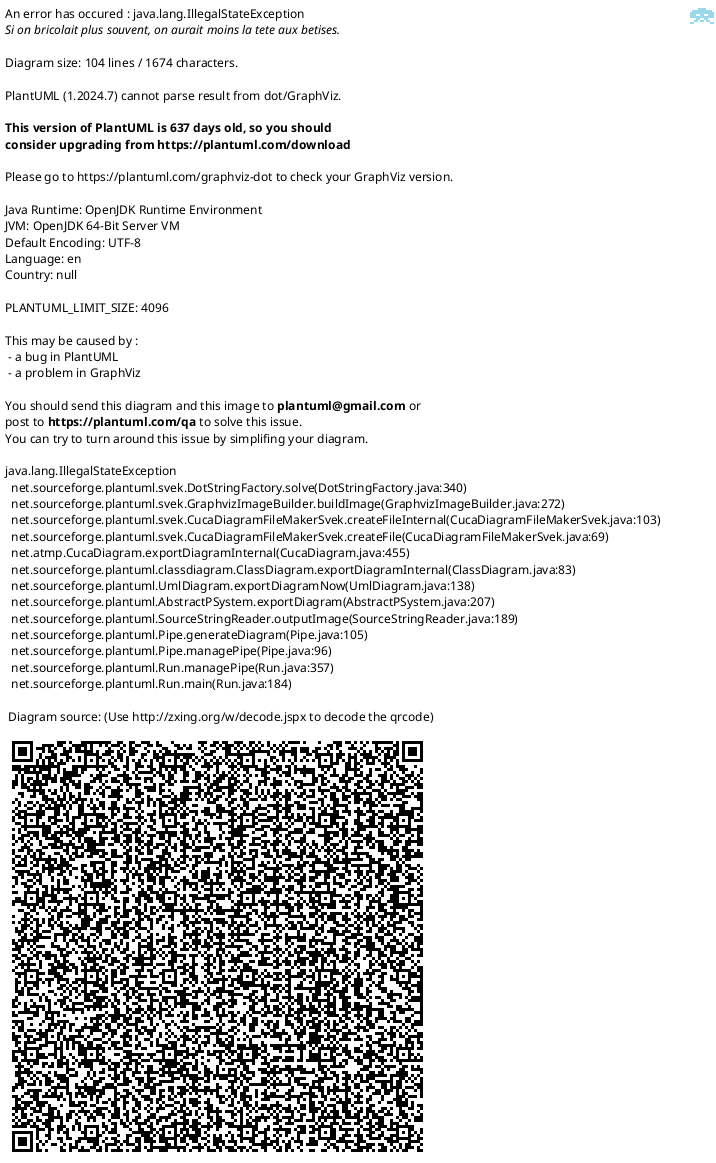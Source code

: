 @startuml
hide circle
skinparam Linetype ortho
skinparam Ranksep 60
skinparam Nodesep 100

entity User {
    * id: <<uuid>>
    ---
    * userName: string
    * email: string
    * createdAt: timestamp
    * hashedPassword: string
    * salt: string
    deletedAt: timestamp
}

entity Course{
    * id: <<uuid>>
    ---
    * teacher: <<FK>>
    * faculty: <<FK>>
    * description: string
    * name: string
    * registrationStart: timestamp
    * capacity: int
    deletedAt: timestamp
}

entity SeminarGroup {
    * id: <<uuid>>
    ---
    * teacher: <<FK>>
    * course: <<FK>>
    * registrationStart: timestamp
    * capacity: int
    deletedAt: timestamp
}

entity Semester {
    * id: <<uuid>>
    ---
    * year: int
    * season: enum
    * semesterStart: timestamp
    * semesterEnd: timestamp
    deletedAt: timestamp
}

entity Faculty {
    * id: <<uuid>>
    ---
    * name: string
    deletedAt: timestamp
}

entity CourseSemester {
    * id: <<uuid>>
    ---
    * course: <<FK>>
    * semester: <<FK>>
    deletedAt: timestamp
}

entity CourseUser {
    * id: <<uuid>>
    ---
    * course: <<FK>>
    * user: <<FK>>
    deletedAt: timestamp
}

entity GroupUser {
    * id: <<uuid>>
    ---
    * group: <<FK>>
    * user: <<FK>>
    deletedAt: timestamp
}

Enum SemesterSeasonEnum {
    SPRING
    FALL
}


User ||..o{ GroupUser: visits
SeminarGroup ||.r.o{ GroupUser

User ||.u.o{ CourseUser: visits
Course ||.r.o{ CourseUser

Faculty ||.r.o{ Course
CourseSemester||..o{ SeminarGroup


Course ||..o{ CourseSemester
Semester||.r.o{ CourseSemester

User }|.l.o{ Course: teaches
User }|..o{ SeminarGroup: teaches

Semester <|-u- SemesterSeasonEnum
@enduml